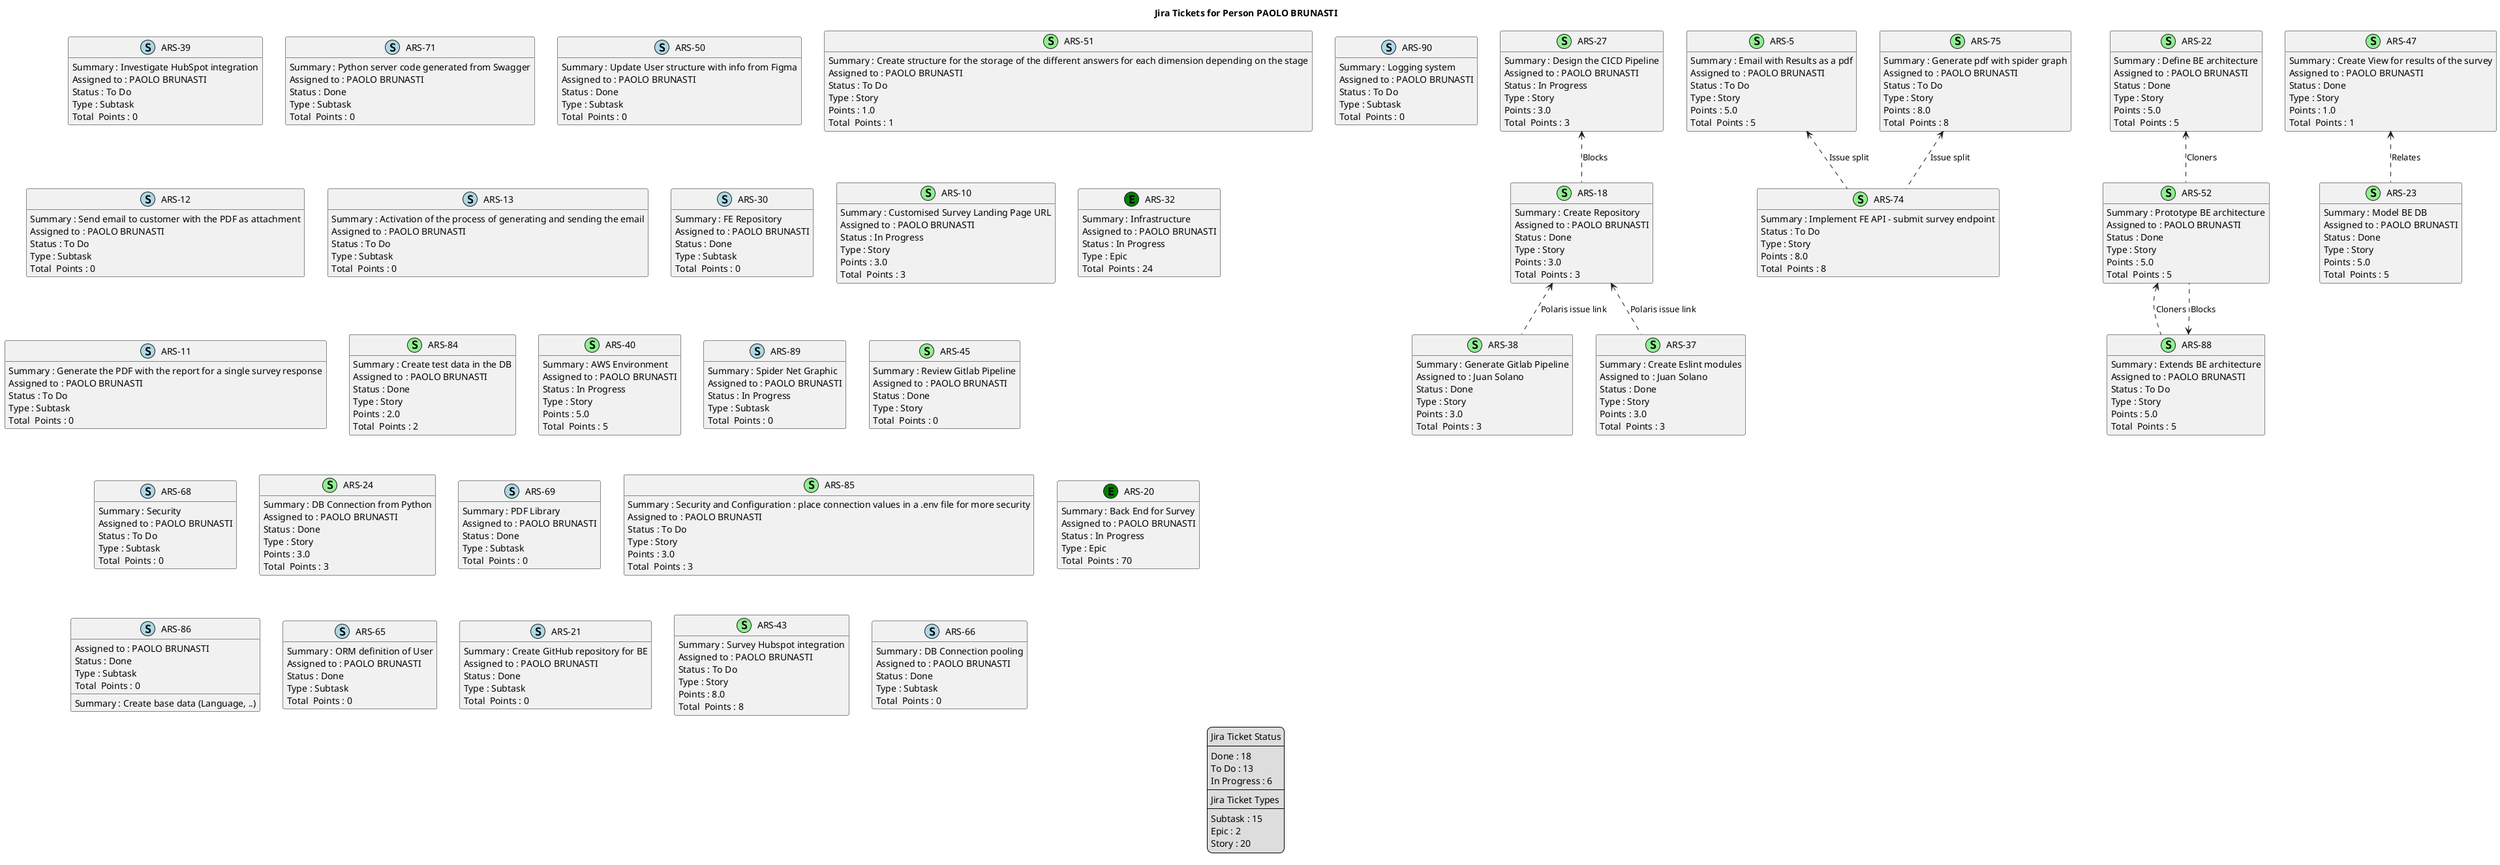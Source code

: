@startuml
'https://plantuml.com/class-diagram

' GENERATE CLASS DIAGRAM ===========
' Generated at    : Tue May 21 11:41:23 CEST 2024

title Jira Tickets for Person PAOLO BRUNASTI
hide empty members

legend
Jira Ticket Status
----
Done : 18
To Do : 13
In Progress : 6
----
Jira Ticket Types
----
Subtask : 15
Epic : 2
Story : 20
end legend


' Tickets =======
class "ARS-38" << (S,lightgreen) >> {
 Summary : Generate Gitlab Pipeline
 Assigned to : Juan Solano
 Status : Done
 Type : Story
 Points : 3.0
Total  Points : 3
}

class "ARS-39" << (S,lightblue) >> {
 Summary : Investigate HubSpot integration
 Assigned to : PAOLO BRUNASTI
 Status : To Do
 Type : Subtask
Total  Points : 0
}

class "ARS-18" << (S,lightgreen) >> {
 Summary : Create Repository
 Assigned to : PAOLO BRUNASTI
 Status : Done
 Type : Story
 Points : 3.0
Total  Points : 3
}

class "ARS-5" << (S,lightgreen) >> {
 Summary : Email with Results as a pdf
 Assigned to : PAOLO BRUNASTI
 Status : To Do
 Type : Story
 Points : 5.0
Total  Points : 5
}

class "ARS-71" << (S,lightblue) >> {
 Summary : Python server code generated from Swagger
 Assigned to : PAOLO BRUNASTI
 Status : Done
 Type : Subtask
Total  Points : 0
}

class "ARS-50" << (S,lightblue) >> {
 Summary : Update User structure with info from Figma
 Assigned to : PAOLO BRUNASTI
 Status : Done
 Type : Subtask
Total  Points : 0
}

class "ARS-51" << (S,lightgreen) >> {
 Summary : Create structure for the storage of the different answers for each dimension depending on the stage
 Assigned to : PAOLO BRUNASTI
 Status : To Do
 Type : Story
 Points : 1.0
Total  Points : 1
}

class "ARS-90" << (S,lightblue) >> {
 Summary : Logging system
 Assigned to : PAOLO BRUNASTI
 Status : To Do
 Type : Subtask
Total  Points : 0
}

class "ARS-12" << (S,lightblue) >> {
 Summary : Send email to customer with the PDF as attachment
 Assigned to : PAOLO BRUNASTI
 Status : To Do
 Type : Subtask
Total  Points : 0
}

class "ARS-13" << (S,lightblue) >> {
 Summary : Activation of the process of generating and sending the email
 Assigned to : PAOLO BRUNASTI
 Status : To Do
 Type : Subtask
Total  Points : 0
}

class "ARS-37" << (S,lightgreen) >> {
 Summary : Create Eslint modules
 Assigned to : Juan Solano
 Status : Done
 Type : Story
 Points : 3.0
Total  Points : 3
}

class "ARS-52" << (S,lightgreen) >> {
 Summary : Prototype BE architecture
 Assigned to : PAOLO BRUNASTI
 Status : Done
 Type : Story
 Points : 5.0
Total  Points : 5
}

class "ARS-74" << (S,lightgreen) >> {
 Summary : Implement FE API - submit survey endpoint
 Status : To Do
 Type : Story
 Points : 8.0
Total  Points : 8
}

class "ARS-30" << (S,lightblue) >> {
 Summary : FE Repository
 Assigned to : PAOLO BRUNASTI
 Status : Done
 Type : Subtask
Total  Points : 0
}

class "ARS-75" << (S,lightgreen) >> {
 Summary : Generate pdf with spider graph
 Assigned to : PAOLO BRUNASTI
 Status : To Do
 Type : Story
 Points : 8.0
Total  Points : 8
}

class "ARS-10" << (S,lightgreen) >> {
 Summary : Customised Survey Landing Page URL
 Assigned to : PAOLO BRUNASTI
 Status : In Progress
 Type : Story
 Points : 3.0
Total  Points : 3
}

class "ARS-32" << (E,green) >> {
 Summary : Infrastructure
 Assigned to : PAOLO BRUNASTI
 Status : In Progress
 Type : Epic
Total  Points : 24
}

class "ARS-11" << (S,lightblue) >> {
 Summary : Generate the PDF with the report for a single survey response
 Assigned to : PAOLO BRUNASTI
 Status : To Do
 Type : Subtask
Total  Points : 0
}

class "ARS-27" << (S,lightgreen) >> {
 Summary : Design the CICD Pipeline
 Assigned to : PAOLO BRUNASTI
 Status : In Progress
 Type : Story
 Points : 3.0
Total  Points : 3
}

class "ARS-84" << (S,lightgreen) >> {
 Summary : Create test data in the DB
 Assigned to : PAOLO BRUNASTI
 Status : Done
 Type : Story
 Points : 2.0
Total  Points : 2
}

class "ARS-40" << (S,lightgreen) >> {
 Summary : AWS Environment
 Assigned to : PAOLO BRUNASTI
 Status : In Progress
 Type : Story
 Points : 5.0
Total  Points : 5
}

class "ARS-23" << (S,lightgreen) >> {
 Summary : Model BE DB
 Assigned to : PAOLO BRUNASTI
 Status : Done
 Type : Story
 Points : 5.0
Total  Points : 5
}

class "ARS-89" << (S,lightblue) >> {
 Summary : Spider Net Graphic
 Assigned to : PAOLO BRUNASTI
 Status : In Progress
 Type : Subtask
Total  Points : 0
}

class "ARS-45" << (S,lightgreen) >> {
 Summary : Review Gitlab Pipeline
 Assigned to : PAOLO BRUNASTI
 Status : Done
 Type : Story
Total  Points : 0
}

class "ARS-68" << (S,lightblue) >> {
 Summary : Security
 Assigned to : PAOLO BRUNASTI
 Status : To Do
 Type : Subtask
Total  Points : 0
}

class "ARS-24" << (S,lightgreen) >> {
 Summary : DB Connection from Python
 Assigned to : PAOLO BRUNASTI
 Status : Done
 Type : Story
 Points : 3.0
Total  Points : 3
}

class "ARS-69" << (S,lightblue) >> {
 Summary : PDF Library
 Assigned to : PAOLO BRUNASTI
 Status : Done
 Type : Subtask
Total  Points : 0
}

class "ARS-47" << (S,lightgreen) >> {
 Summary : Create View for results of the survey
 Assigned to : PAOLO BRUNASTI
 Status : Done
 Type : Story
 Points : 1.0
Total  Points : 1
}

class "ARS-85" << (S,lightgreen) >> {
 Summary : Security and Configuration : place connection values in a .env file for more security
 Assigned to : PAOLO BRUNASTI
 Status : To Do
 Type : Story
 Points : 3.0
Total  Points : 3
}

class "ARS-20" << (E,green) >> {
 Summary : Back End for Survey
 Assigned to : PAOLO BRUNASTI
 Status : In Progress
 Type : Epic
Total  Points : 70
}

class "ARS-86" << (S,lightblue) >> {
 Summary : Create base data (Language, ..)
 Assigned to : PAOLO BRUNASTI
 Status : Done
 Type : Subtask
Total  Points : 0
}

class "ARS-65" << (S,lightblue) >> {
 Summary : ORM definition of User
 Assigned to : PAOLO BRUNASTI
 Status : Done
 Type : Subtask
Total  Points : 0
}

class "ARS-21" << (S,lightblue) >> {
 Summary : Create GitHub repository for BE
 Assigned to : PAOLO BRUNASTI
 Status : Done
 Type : Subtask
Total  Points : 0
}

class "ARS-43" << (S,lightgreen) >> {
 Summary : Survey Hubspot integration
 Assigned to : PAOLO BRUNASTI
 Status : To Do
 Type : Story
 Points : 8.0
Total  Points : 8
}

class "ARS-88" << (S,lightgreen) >> {
 Summary : Extends BE architecture
 Assigned to : PAOLO BRUNASTI
 Status : To Do
 Type : Story
 Points : 5.0
Total  Points : 5
}

class "ARS-66" << (S,lightblue) >> {
 Summary : DB Connection pooling
 Assigned to : PAOLO BRUNASTI
 Status : Done
 Type : Subtask
Total  Points : 0
}

class "ARS-22" << (S,lightgreen) >> {
 Summary : Define BE architecture
 Assigned to : PAOLO BRUNASTI
 Status : Done
 Type : Story
 Points : 5.0
Total  Points : 5
}



' Links =======
"ARS-18" <.. "ARS-37" : Polaris issue link

"ARS-18" <.. "ARS-38" : Polaris issue link

"ARS-52" <.. "ARS-88" : Cloners

"ARS-27" <.. "ARS-18" : Blocks

"ARS-22" <.. "ARS-52" : Cloners

"ARS-5" <.. "ARS-74" : Issue split

"ARS-75" <.. "ARS-74" : Issue split

"ARS-47" <.. "ARS-23" : Relates

"ARS-88" <.. "ARS-52" : Blocks



@enduml
